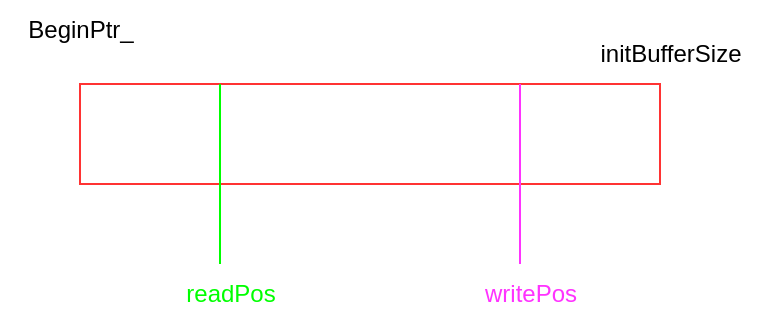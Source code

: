 <mxfile version="26.2.9">
  <diagram name="第 1 页" id="zaXw_4VN6VVXadS_qhsG">
    <mxGraphModel dx="437" dy="360" grid="1" gridSize="10" guides="1" tooltips="1" connect="1" arrows="1" fold="1" page="1" pageScale="1" pageWidth="1654" pageHeight="1169" math="0" shadow="0">
      <root>
        <mxCell id="0" />
        <mxCell id="1" parent="0" />
        <mxCell id="rZ5F81kfXn5l0gjK47YO-1" value="" style="rounded=0;whiteSpace=wrap;html=1;strokeColor=#FF3333;" vertex="1" parent="1">
          <mxGeometry x="90" y="70" width="290" height="50" as="geometry" />
        </mxCell>
        <mxCell id="rZ5F81kfXn5l0gjK47YO-2" value="initBufferSize" style="text;html=1;align=center;verticalAlign=middle;resizable=0;points=[];autosize=1;strokeColor=none;fillColor=none;" vertex="1" parent="1">
          <mxGeometry x="340" y="40" width="90" height="30" as="geometry" />
        </mxCell>
        <mxCell id="rZ5F81kfXn5l0gjK47YO-9" value="" style="group" vertex="1" connectable="0" parent="1">
          <mxGeometry x="280" y="70" width="70" height="120" as="geometry" />
        </mxCell>
        <mxCell id="rZ5F81kfXn5l0gjK47YO-4" value="&lt;font style=&quot;color: rgb(255, 51, 255);&quot;&gt;write&lt;span style=&quot;background-color: transparent;&quot;&gt;Pos&lt;/span&gt;&lt;/font&gt;" style="text;html=1;align=center;verticalAlign=middle;resizable=0;points=[];autosize=1;strokeColor=none;fillColor=none;" vertex="1" parent="rZ5F81kfXn5l0gjK47YO-9">
          <mxGeometry y="90" width="70" height="30" as="geometry" />
        </mxCell>
        <mxCell id="rZ5F81kfXn5l0gjK47YO-6" value="" style="endArrow=none;html=1;rounded=0;strokeColor=#FF33FF;" edge="1" parent="rZ5F81kfXn5l0gjK47YO-9">
          <mxGeometry width="50" height="50" relative="1" as="geometry">
            <mxPoint x="30" y="90" as="sourcePoint" />
            <mxPoint x="30" as="targetPoint" />
          </mxGeometry>
        </mxCell>
        <mxCell id="rZ5F81kfXn5l0gjK47YO-10" value="" style="group" vertex="1" connectable="0" parent="1">
          <mxGeometry x="130" y="70" width="70" height="120" as="geometry" />
        </mxCell>
        <mxCell id="rZ5F81kfXn5l0gjK47YO-3" value="&lt;font style=&quot;color: rgb(0, 255, 0);&quot;&gt;readPos&lt;/font&gt;" style="text;html=1;align=center;verticalAlign=middle;resizable=0;points=[];autosize=1;strokeColor=none;fillColor=none;" vertex="1" parent="rZ5F81kfXn5l0gjK47YO-10">
          <mxGeometry y="90" width="70" height="30" as="geometry" />
        </mxCell>
        <mxCell id="rZ5F81kfXn5l0gjK47YO-5" value="" style="endArrow=none;html=1;rounded=0;strokeColor=#00FF00;" edge="1" parent="rZ5F81kfXn5l0gjK47YO-10">
          <mxGeometry width="50" height="50" relative="1" as="geometry">
            <mxPoint x="30" y="90" as="sourcePoint" />
            <mxPoint x="30" as="targetPoint" />
          </mxGeometry>
        </mxCell>
        <mxCell id="rZ5F81kfXn5l0gjK47YO-11" value="BeginPtr_" style="text;html=1;align=center;verticalAlign=middle;resizable=0;points=[];autosize=1;strokeColor=none;fillColor=none;" vertex="1" parent="1">
          <mxGeometry x="50" y="28" width="80" height="30" as="geometry" />
        </mxCell>
      </root>
    </mxGraphModel>
  </diagram>
</mxfile>
